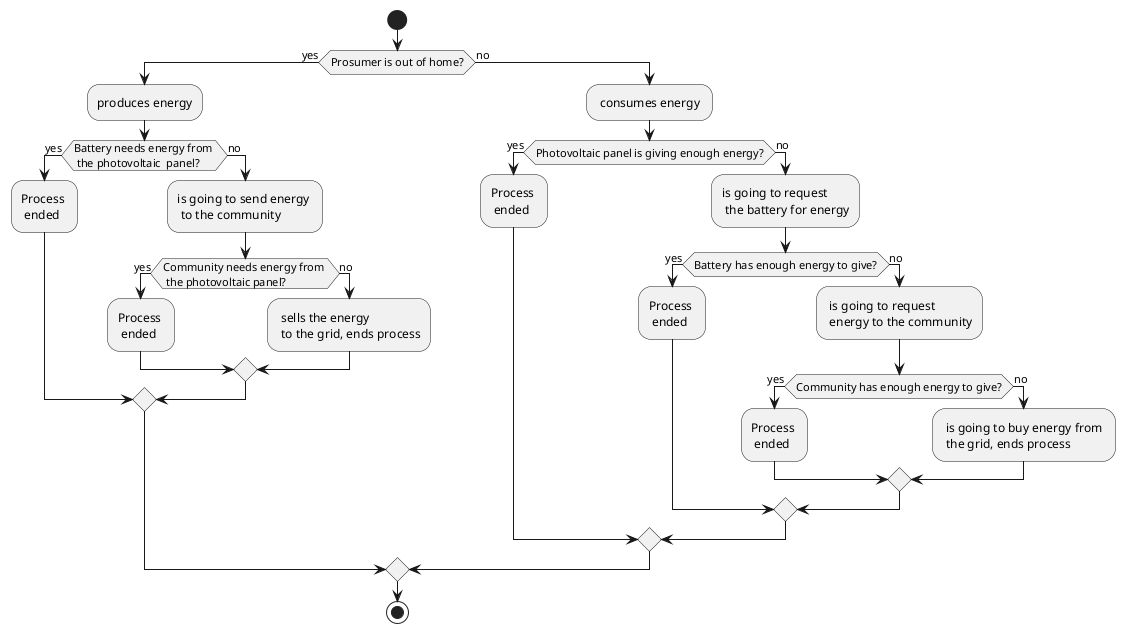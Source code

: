 @startuml 
start
if(Prosumer is out of home?) then (yes)
  :produces energy;
  if (Battery needs energy from \n the photovoltaic  panel?) then (yes)
  :Process \n ended;
else (no)
  :is going to send energy \n to the community;
  if(Community needs energy from \n the photovoltaic panel?) then (yes)
  :Process \n ended;
  else (no)
  : sells the energy \n to the grid, ends process;
  endif
endif
  else (no)
  : consumes energy ;
  if (Photovoltaic panel is giving enough energy?) then (yes)
  :Process \n ended;
  else (no)
  :is going to request \n the battery for energy;
  if(Battery has enough energy to give?) then (yes)
  :Process \n ended;
  else (no)
  : is going to request \n energy to the community;
    if(Community has enough energy to give?) then (yes)
    :Process \n ended;
    else (no)
    : is going to buy energy from \n the grid, ends process;
    endif
  endif
  endif
endif


stop

@enduml